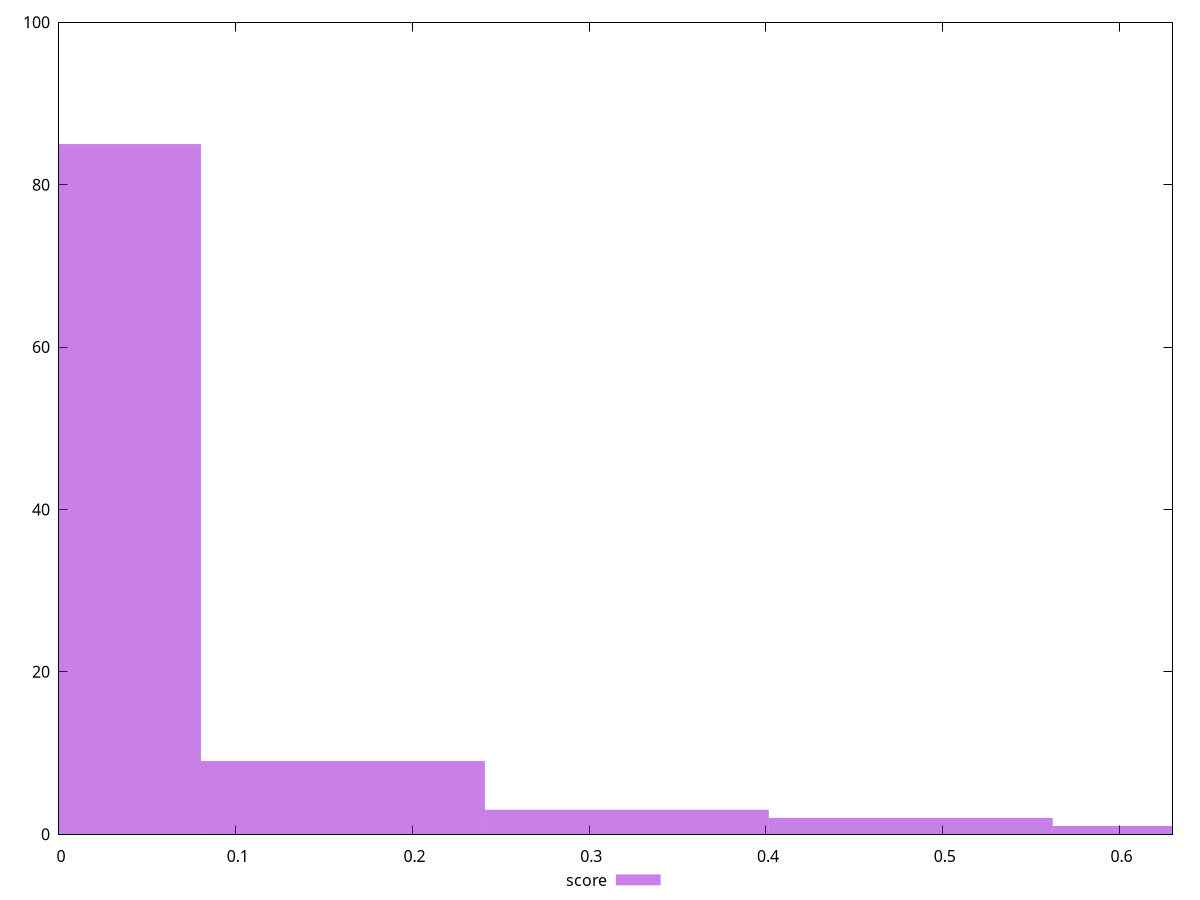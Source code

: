 reset

$score <<EOF
0 85
0.16064375787805818 9
0.32128751575611636 3
0.48193127363417454 2
0.6425750315122327 1
EOF

set key outside below
set boxwidth 0.16064375787805818
set xrange [0:0.63]
set yrange [0:100]
set trange [0:100]
set style fill transparent solid 0.5 noborder
set terminal svg size 640, 490 enhanced background rgb 'white'
set output "report_00013_2021-02-09T12-04-24.940Z/estimated-input-latency/samples/pages/score/histogram.svg"

plot $score title "score" with boxes

reset
